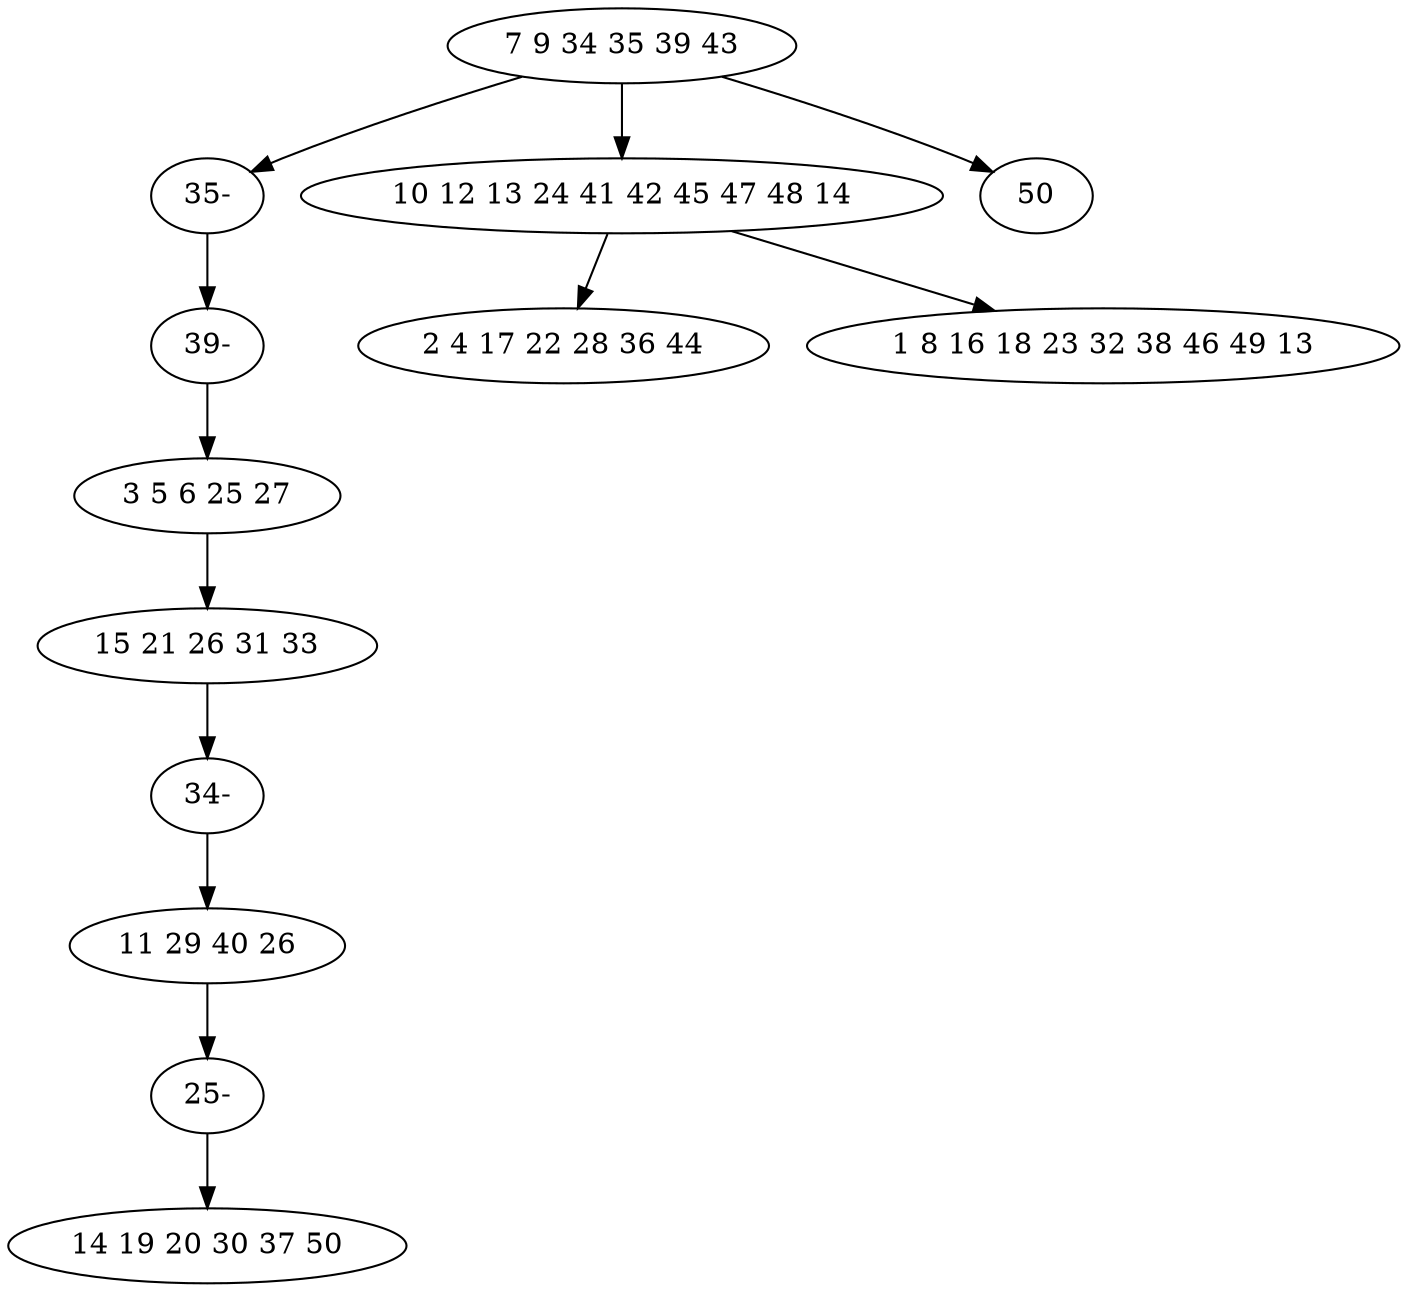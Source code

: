 digraph true_tree {
	"0" -> "10"
	"0" -> "2"
	"2" -> "3"
	"1" -> "4"
	"0" -> "5"
	"4" -> "11"
	"2" -> "7"
	"6" -> "9"
	"9" -> "8"
	"10" -> "12"
	"11" -> "6"
	"12" -> "1"
	"0" [label="7 9 34 35 39 43"];
	"1" [label="3 5 6 25 27"];
	"2" [label="10 12 13 24 41 42 45 47 48 14"];
	"3" [label="2 4 17 22 28 36 44"];
	"4" [label="15 21 26 31 33"];
	"5" [label="50"];
	"6" [label="11 29 40 26"];
	"7" [label="1 8 16 18 23 32 38 46 49 13"];
	"8" [label="14 19 20 30 37 50"];
	"9" [label="25-"];
	"10" [label="35-"];
	"11" [label="34-"];
	"12" [label="39-"];
}
